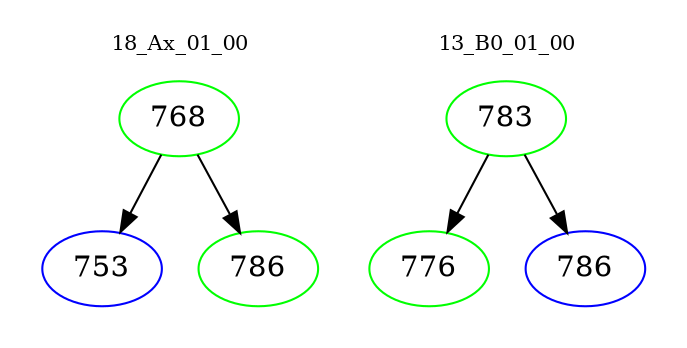 digraph{
subgraph cluster_0 {
color = white
label = "18_Ax_01_00";
fontsize=10;
T0_768 [label="768", color="green"]
T0_768 -> T0_753 [color="black"]
T0_753 [label="753", color="blue"]
T0_768 -> T0_786 [color="black"]
T0_786 [label="786", color="green"]
}
subgraph cluster_1 {
color = white
label = "13_B0_01_00";
fontsize=10;
T1_783 [label="783", color="green"]
T1_783 -> T1_776 [color="black"]
T1_776 [label="776", color="green"]
T1_783 -> T1_786 [color="black"]
T1_786 [label="786", color="blue"]
}
}
